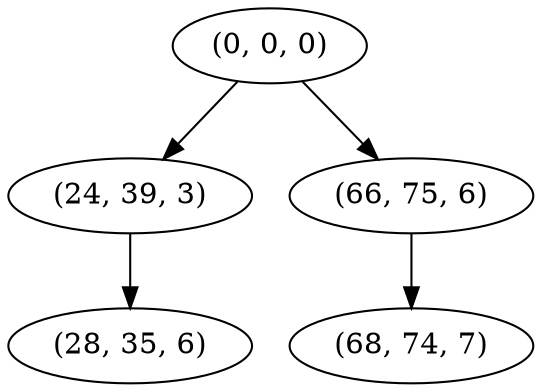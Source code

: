 digraph tree {
    "(0, 0, 0)";
    "(24, 39, 3)";
    "(28, 35, 6)";
    "(66, 75, 6)";
    "(68, 74, 7)";
    "(0, 0, 0)" -> "(24, 39, 3)";
    "(0, 0, 0)" -> "(66, 75, 6)";
    "(24, 39, 3)" -> "(28, 35, 6)";
    "(66, 75, 6)" -> "(68, 74, 7)";
}
